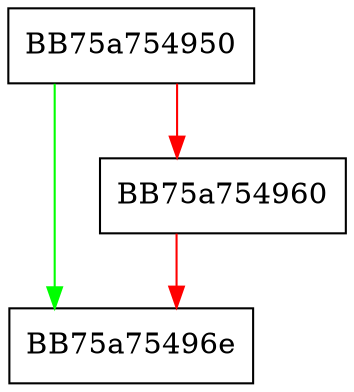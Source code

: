 digraph BackupStore_cleanup_module {
  node [shape="box"];
  graph [splines=ortho];
  BB75a754950 -> BB75a75496e [color="green"];
  BB75a754950 -> BB75a754960 [color="red"];
  BB75a754960 -> BB75a75496e [color="red"];
}